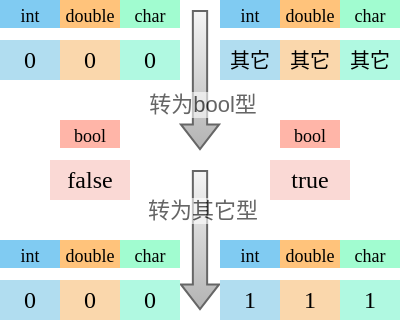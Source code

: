 <mxfile version="22.1.15" type="device">
  <diagram name="Page-1" id="xCV3qbr-aHJIMHQM99jd">
    <mxGraphModel dx="391" dy="268" grid="1" gridSize="10" guides="1" tooltips="1" connect="1" arrows="1" fold="1" page="1" pageScale="1" pageWidth="850" pageHeight="1100" math="0" shadow="0">
      <root>
        <mxCell id="0" />
        <mxCell id="1" parent="0" />
        <mxCell id="cRGoLz7t1oIb9Vsy95VB-7" value="&lt;font style=&quot;font-size: 12px;&quot; face=&quot;Consolas&quot;&gt;false&lt;/font&gt;" style="rounded=0;whiteSpace=wrap;html=1;strokeColor=none;fillColor=#fad9d5;" parent="1" vertex="1">
          <mxGeometry x="295" y="200" width="40" height="20" as="geometry" />
        </mxCell>
        <mxCell id="cRGoLz7t1oIb9Vsy95VB-9" value="&lt;font style=&quot;font-size: 12px;&quot; face=&quot;Consolas&quot;&gt;0&lt;/font&gt;" style="rounded=0;whiteSpace=wrap;html=1;strokeColor=none;fillColor=#b1ddf0;" parent="1" vertex="1">
          <mxGeometry x="270" y="140" width="30" height="20" as="geometry" />
        </mxCell>
        <mxCell id="cRGoLz7t1oIb9Vsy95VB-16" value="&lt;font style=&quot;font-size: 12px;&quot; face=&quot;Consolas&quot;&gt;0&lt;/font&gt;" style="rounded=0;whiteSpace=wrap;html=1;strokeColor=none;fillColor=#B0F9E1;" parent="1" vertex="1">
          <mxGeometry x="330" y="140" width="30" height="20" as="geometry" />
        </mxCell>
        <mxCell id="cRGoLz7t1oIb9Vsy95VB-18" value="&lt;font style=&quot;font-size: 12px;&quot; face=&quot;Consolas&quot;&gt;0&lt;/font&gt;" style="rounded=0;whiteSpace=wrap;html=1;strokeColor=none;fillColor=#fad7ac;" parent="1" vertex="1">
          <mxGeometry x="300" y="140" width="30" height="20" as="geometry" />
        </mxCell>
        <mxCell id="G8gevJCpGkjxZ1kMpfPV-13" value="" style="shape=flexArrow;endArrow=classic;html=1;rounded=0;endWidth=10.952;endSize=3.762;width=7.143;fillColor=#f5f5f5;gradientColor=#b3b3b3;strokeColor=#666666;" parent="1" edge="1">
          <mxGeometry width="50" height="50" relative="1" as="geometry">
            <mxPoint x="370" y="125" as="sourcePoint" />
            <mxPoint x="370" y="195" as="targetPoint" />
          </mxGeometry>
        </mxCell>
        <mxCell id="G8gevJCpGkjxZ1kMpfPV-17" value="&lt;font style=&quot;font-size: 11px;&quot;&gt;转为bool型&lt;/font&gt;" style="edgeLabel;html=1;align=center;verticalAlign=middle;resizable=0;points=[];textOpacity=60;" parent="G8gevJCpGkjxZ1kMpfPV-13" vertex="1" connectable="0">
          <mxGeometry x="0.541" y="1" relative="1" as="geometry">
            <mxPoint y="-7" as="offset" />
          </mxGeometry>
        </mxCell>
        <mxCell id="G8gevJCpGkjxZ1kMpfPV-18" value="" style="shape=flexArrow;endArrow=classic;html=1;rounded=0;endWidth=10.952;endSize=3.762;width=7.143;fillColor=#f5f5f5;gradientColor=#b3b3b3;strokeColor=#666666;" parent="1" edge="1">
          <mxGeometry width="50" height="50" relative="1" as="geometry">
            <mxPoint x="370" y="205" as="sourcePoint" />
            <mxPoint x="370" y="275" as="targetPoint" />
          </mxGeometry>
        </mxCell>
        <mxCell id="G8gevJCpGkjxZ1kMpfPV-19" value="&lt;font style=&quot;font-size: 11px;&quot;&gt;转为其它型&lt;/font&gt;" style="edgeLabel;html=1;align=center;verticalAlign=middle;resizable=0;points=[];textOpacity=60;labelBorderColor=none;labelBackgroundColor=default;" parent="G8gevJCpGkjxZ1kMpfPV-18" vertex="1" connectable="0">
          <mxGeometry x="0.541" y="1" relative="1" as="geometry">
            <mxPoint y="-34" as="offset" />
          </mxGeometry>
        </mxCell>
        <mxCell id="G8gevJCpGkjxZ1kMpfPV-20" value="&lt;font style=&quot;font-size: 12px;&quot; face=&quot;Consolas&quot;&gt;0&lt;/font&gt;" style="rounded=0;whiteSpace=wrap;html=1;strokeColor=none;fillColor=#b1ddf0;" parent="1" vertex="1">
          <mxGeometry x="270" y="260" width="30" height="20" as="geometry" />
        </mxCell>
        <mxCell id="G8gevJCpGkjxZ1kMpfPV-22" value="&lt;font style=&quot;font-size: 12px;&quot; face=&quot;Consolas&quot;&gt;0&lt;/font&gt;" style="rounded=0;whiteSpace=wrap;html=1;strokeColor=none;fillColor=#B0F9E1;" parent="1" vertex="1">
          <mxGeometry x="330" y="260" width="30" height="20" as="geometry" />
        </mxCell>
        <mxCell id="G8gevJCpGkjxZ1kMpfPV-23" value="&lt;font style=&quot;font-size: 12px;&quot; face=&quot;Consolas&quot;&gt;0&lt;/font&gt;" style="rounded=0;whiteSpace=wrap;html=1;strokeColor=none;fillColor=#fad7ac;" parent="1" vertex="1">
          <mxGeometry x="300" y="260" width="30" height="20" as="geometry" />
        </mxCell>
        <mxCell id="G8gevJCpGkjxZ1kMpfPV-34" value="&lt;font face=&quot;Consolas&quot;&gt;true&lt;/font&gt;" style="rounded=0;whiteSpace=wrap;html=1;strokeColor=none;fillColor=#fad9d5;" parent="1" vertex="1">
          <mxGeometry x="405" y="200" width="40" height="20" as="geometry" />
        </mxCell>
        <mxCell id="G8gevJCpGkjxZ1kMpfPV-35" value="&lt;font face=&quot;Consolas&quot; style=&quot;font-size: 10px;&quot;&gt;其它&lt;/font&gt;" style="rounded=0;whiteSpace=wrap;html=1;strokeColor=none;fillColor=#b1ddf0;fontSize=10;" parent="1" vertex="1">
          <mxGeometry x="380" y="140" width="30" height="20" as="geometry" />
        </mxCell>
        <mxCell id="G8gevJCpGkjxZ1kMpfPV-37" value="&lt;font face=&quot;Consolas&quot; style=&quot;font-size: 10px;&quot;&gt;其它&lt;/font&gt;" style="rounded=0;whiteSpace=wrap;html=1;strokeColor=none;fillColor=#B0F9E1;fontSize=10;" parent="1" vertex="1">
          <mxGeometry x="440" y="140" width="30" height="20" as="geometry" />
        </mxCell>
        <mxCell id="G8gevJCpGkjxZ1kMpfPV-38" value="&lt;font face=&quot;Consolas&quot; style=&quot;font-size: 10px;&quot;&gt;其它&lt;/font&gt;" style="rounded=0;whiteSpace=wrap;html=1;strokeColor=none;fillColor=#fad7ac;fontSize=10;" parent="1" vertex="1">
          <mxGeometry x="410" y="140" width="30" height="20" as="geometry" />
        </mxCell>
        <mxCell id="G8gevJCpGkjxZ1kMpfPV-42" value="&lt;font style=&quot;font-size: 12px;&quot; face=&quot;Consolas&quot;&gt;1&lt;/font&gt;" style="rounded=0;whiteSpace=wrap;html=1;strokeColor=none;fillColor=#b1ddf0;" parent="1" vertex="1">
          <mxGeometry x="380" y="260" width="30" height="20" as="geometry" />
        </mxCell>
        <mxCell id="G8gevJCpGkjxZ1kMpfPV-44" value="&lt;font face=&quot;Consolas&quot;&gt;1&lt;/font&gt;" style="rounded=0;whiteSpace=wrap;html=1;strokeColor=none;fillColor=#B0F9E1;" parent="1" vertex="1">
          <mxGeometry x="440" y="260" width="30" height="20" as="geometry" />
        </mxCell>
        <mxCell id="G8gevJCpGkjxZ1kMpfPV-45" value="&lt;font style=&quot;font-size: 12px;&quot; face=&quot;Consolas&quot;&gt;1&lt;/font&gt;" style="rounded=0;whiteSpace=wrap;html=1;strokeColor=none;fillColor=#fad7ac;" parent="1" vertex="1">
          <mxGeometry x="410" y="260" width="30" height="20" as="geometry" />
        </mxCell>
        <mxCell id="RnIEuLcW1Bak-ZTbcARZ-17" value="&lt;font face=&quot;consolas&quot; style=&quot;font-size: 9px;&quot;&gt;int&lt;/font&gt;" style="text;html=1;strokeColor=none;fillColor=#80cbf2;align=center;verticalAlign=middle;whiteSpace=wrap;rounded=0;gradientColor=none;" parent="1" vertex="1">
          <mxGeometry x="270" y="120" width="30" height="14" as="geometry" />
        </mxCell>
        <mxCell id="RnIEuLcW1Bak-ZTbcARZ-18" value="&lt;font face=&quot;consolas&quot; style=&quot;font-size: 9px;&quot;&gt;double&lt;/font&gt;" style="text;html=1;strokeColor=none;fillColor=#ffc37b;align=center;verticalAlign=middle;whiteSpace=wrap;rounded=0;gradientColor=none;" parent="1" vertex="1">
          <mxGeometry x="300" y="120" width="30" height="14" as="geometry" />
        </mxCell>
        <mxCell id="RnIEuLcW1Bak-ZTbcARZ-19" value="&lt;font face=&quot;consolas&quot; style=&quot;font-size: 9px;&quot;&gt;char&lt;/font&gt;" style="text;html=1;strokeColor=none;fillColor=#a1fcd0;align=center;verticalAlign=middle;whiteSpace=wrap;rounded=0;gradientColor=none;" parent="1" vertex="1">
          <mxGeometry x="330" y="120" width="30" height="14" as="geometry" />
        </mxCell>
        <mxCell id="RnIEuLcW1Bak-ZTbcARZ-20" value="&lt;font face=&quot;consolas&quot; style=&quot;font-size: 9px;&quot;&gt;bool&lt;/font&gt;" style="text;html=1;strokeColor=none;fillColor=#ffb5a8;align=center;verticalAlign=middle;whiteSpace=wrap;rounded=0;gradientColor=none;" parent="1" vertex="1">
          <mxGeometry x="300" y="180" width="30" height="14" as="geometry" />
        </mxCell>
        <mxCell id="pvXkzGobcPxFJ3c1S89C-1" value="&lt;font face=&quot;consolas&quot; style=&quot;font-size: 9px;&quot;&gt;int&lt;/font&gt;" style="text;html=1;strokeColor=none;fillColor=#80cbf2;align=center;verticalAlign=middle;whiteSpace=wrap;rounded=0;gradientColor=none;" vertex="1" parent="1">
          <mxGeometry x="270" y="240" width="30" height="14" as="geometry" />
        </mxCell>
        <mxCell id="pvXkzGobcPxFJ3c1S89C-2" value="&lt;font face=&quot;consolas&quot; style=&quot;font-size: 9px;&quot;&gt;double&lt;/font&gt;" style="text;html=1;strokeColor=none;fillColor=#ffc37b;align=center;verticalAlign=middle;whiteSpace=wrap;rounded=0;gradientColor=none;" vertex="1" parent="1">
          <mxGeometry x="300" y="240" width="30" height="14" as="geometry" />
        </mxCell>
        <mxCell id="pvXkzGobcPxFJ3c1S89C-3" value="&lt;font face=&quot;consolas&quot; style=&quot;font-size: 9px;&quot;&gt;char&lt;/font&gt;" style="text;html=1;strokeColor=none;fillColor=#a1fcd0;align=center;verticalAlign=middle;whiteSpace=wrap;rounded=0;gradientColor=none;" vertex="1" parent="1">
          <mxGeometry x="330" y="240" width="30" height="14" as="geometry" />
        </mxCell>
        <mxCell id="pvXkzGobcPxFJ3c1S89C-4" value="&lt;font face=&quot;consolas&quot; style=&quot;font-size: 9px;&quot;&gt;int&lt;/font&gt;" style="text;html=1;strokeColor=none;fillColor=#80cbf2;align=center;verticalAlign=middle;whiteSpace=wrap;rounded=0;gradientColor=none;" vertex="1" parent="1">
          <mxGeometry x="380" y="120" width="30" height="14" as="geometry" />
        </mxCell>
        <mxCell id="pvXkzGobcPxFJ3c1S89C-5" value="&lt;font face=&quot;consolas&quot; style=&quot;font-size: 9px;&quot;&gt;double&lt;/font&gt;" style="text;html=1;strokeColor=none;fillColor=#ffc37b;align=center;verticalAlign=middle;whiteSpace=wrap;rounded=0;gradientColor=none;" vertex="1" parent="1">
          <mxGeometry x="410" y="120" width="30" height="14" as="geometry" />
        </mxCell>
        <mxCell id="pvXkzGobcPxFJ3c1S89C-6" value="&lt;font face=&quot;consolas&quot; style=&quot;font-size: 9px;&quot;&gt;char&lt;/font&gt;" style="text;html=1;strokeColor=none;fillColor=#a1fcd0;align=center;verticalAlign=middle;whiteSpace=wrap;rounded=0;gradientColor=none;" vertex="1" parent="1">
          <mxGeometry x="440" y="120" width="30" height="14" as="geometry" />
        </mxCell>
        <mxCell id="pvXkzGobcPxFJ3c1S89C-7" value="&lt;font face=&quot;consolas&quot; style=&quot;font-size: 9px;&quot;&gt;bool&lt;/font&gt;" style="text;html=1;strokeColor=none;fillColor=#ffb5a8;align=center;verticalAlign=middle;whiteSpace=wrap;rounded=0;gradientColor=none;" vertex="1" parent="1">
          <mxGeometry x="410" y="180" width="30" height="14" as="geometry" />
        </mxCell>
        <mxCell id="pvXkzGobcPxFJ3c1S89C-8" value="&lt;font face=&quot;consolas&quot; style=&quot;font-size: 9px;&quot;&gt;int&lt;/font&gt;" style="text;html=1;strokeColor=none;fillColor=#80cbf2;align=center;verticalAlign=middle;whiteSpace=wrap;rounded=0;gradientColor=none;" vertex="1" parent="1">
          <mxGeometry x="380" y="240" width="30" height="14" as="geometry" />
        </mxCell>
        <mxCell id="pvXkzGobcPxFJ3c1S89C-9" value="&lt;font face=&quot;consolas&quot; style=&quot;font-size: 9px;&quot;&gt;double&lt;/font&gt;" style="text;html=1;strokeColor=none;fillColor=#ffc37b;align=center;verticalAlign=middle;whiteSpace=wrap;rounded=0;gradientColor=none;" vertex="1" parent="1">
          <mxGeometry x="410" y="240" width="30" height="14" as="geometry" />
        </mxCell>
        <mxCell id="pvXkzGobcPxFJ3c1S89C-10" value="&lt;font face=&quot;consolas&quot; style=&quot;font-size: 9px;&quot;&gt;char&lt;/font&gt;" style="text;html=1;strokeColor=none;fillColor=#a1fcd0;align=center;verticalAlign=middle;whiteSpace=wrap;rounded=0;gradientColor=none;" vertex="1" parent="1">
          <mxGeometry x="440" y="240" width="30" height="14" as="geometry" />
        </mxCell>
      </root>
    </mxGraphModel>
  </diagram>
</mxfile>
